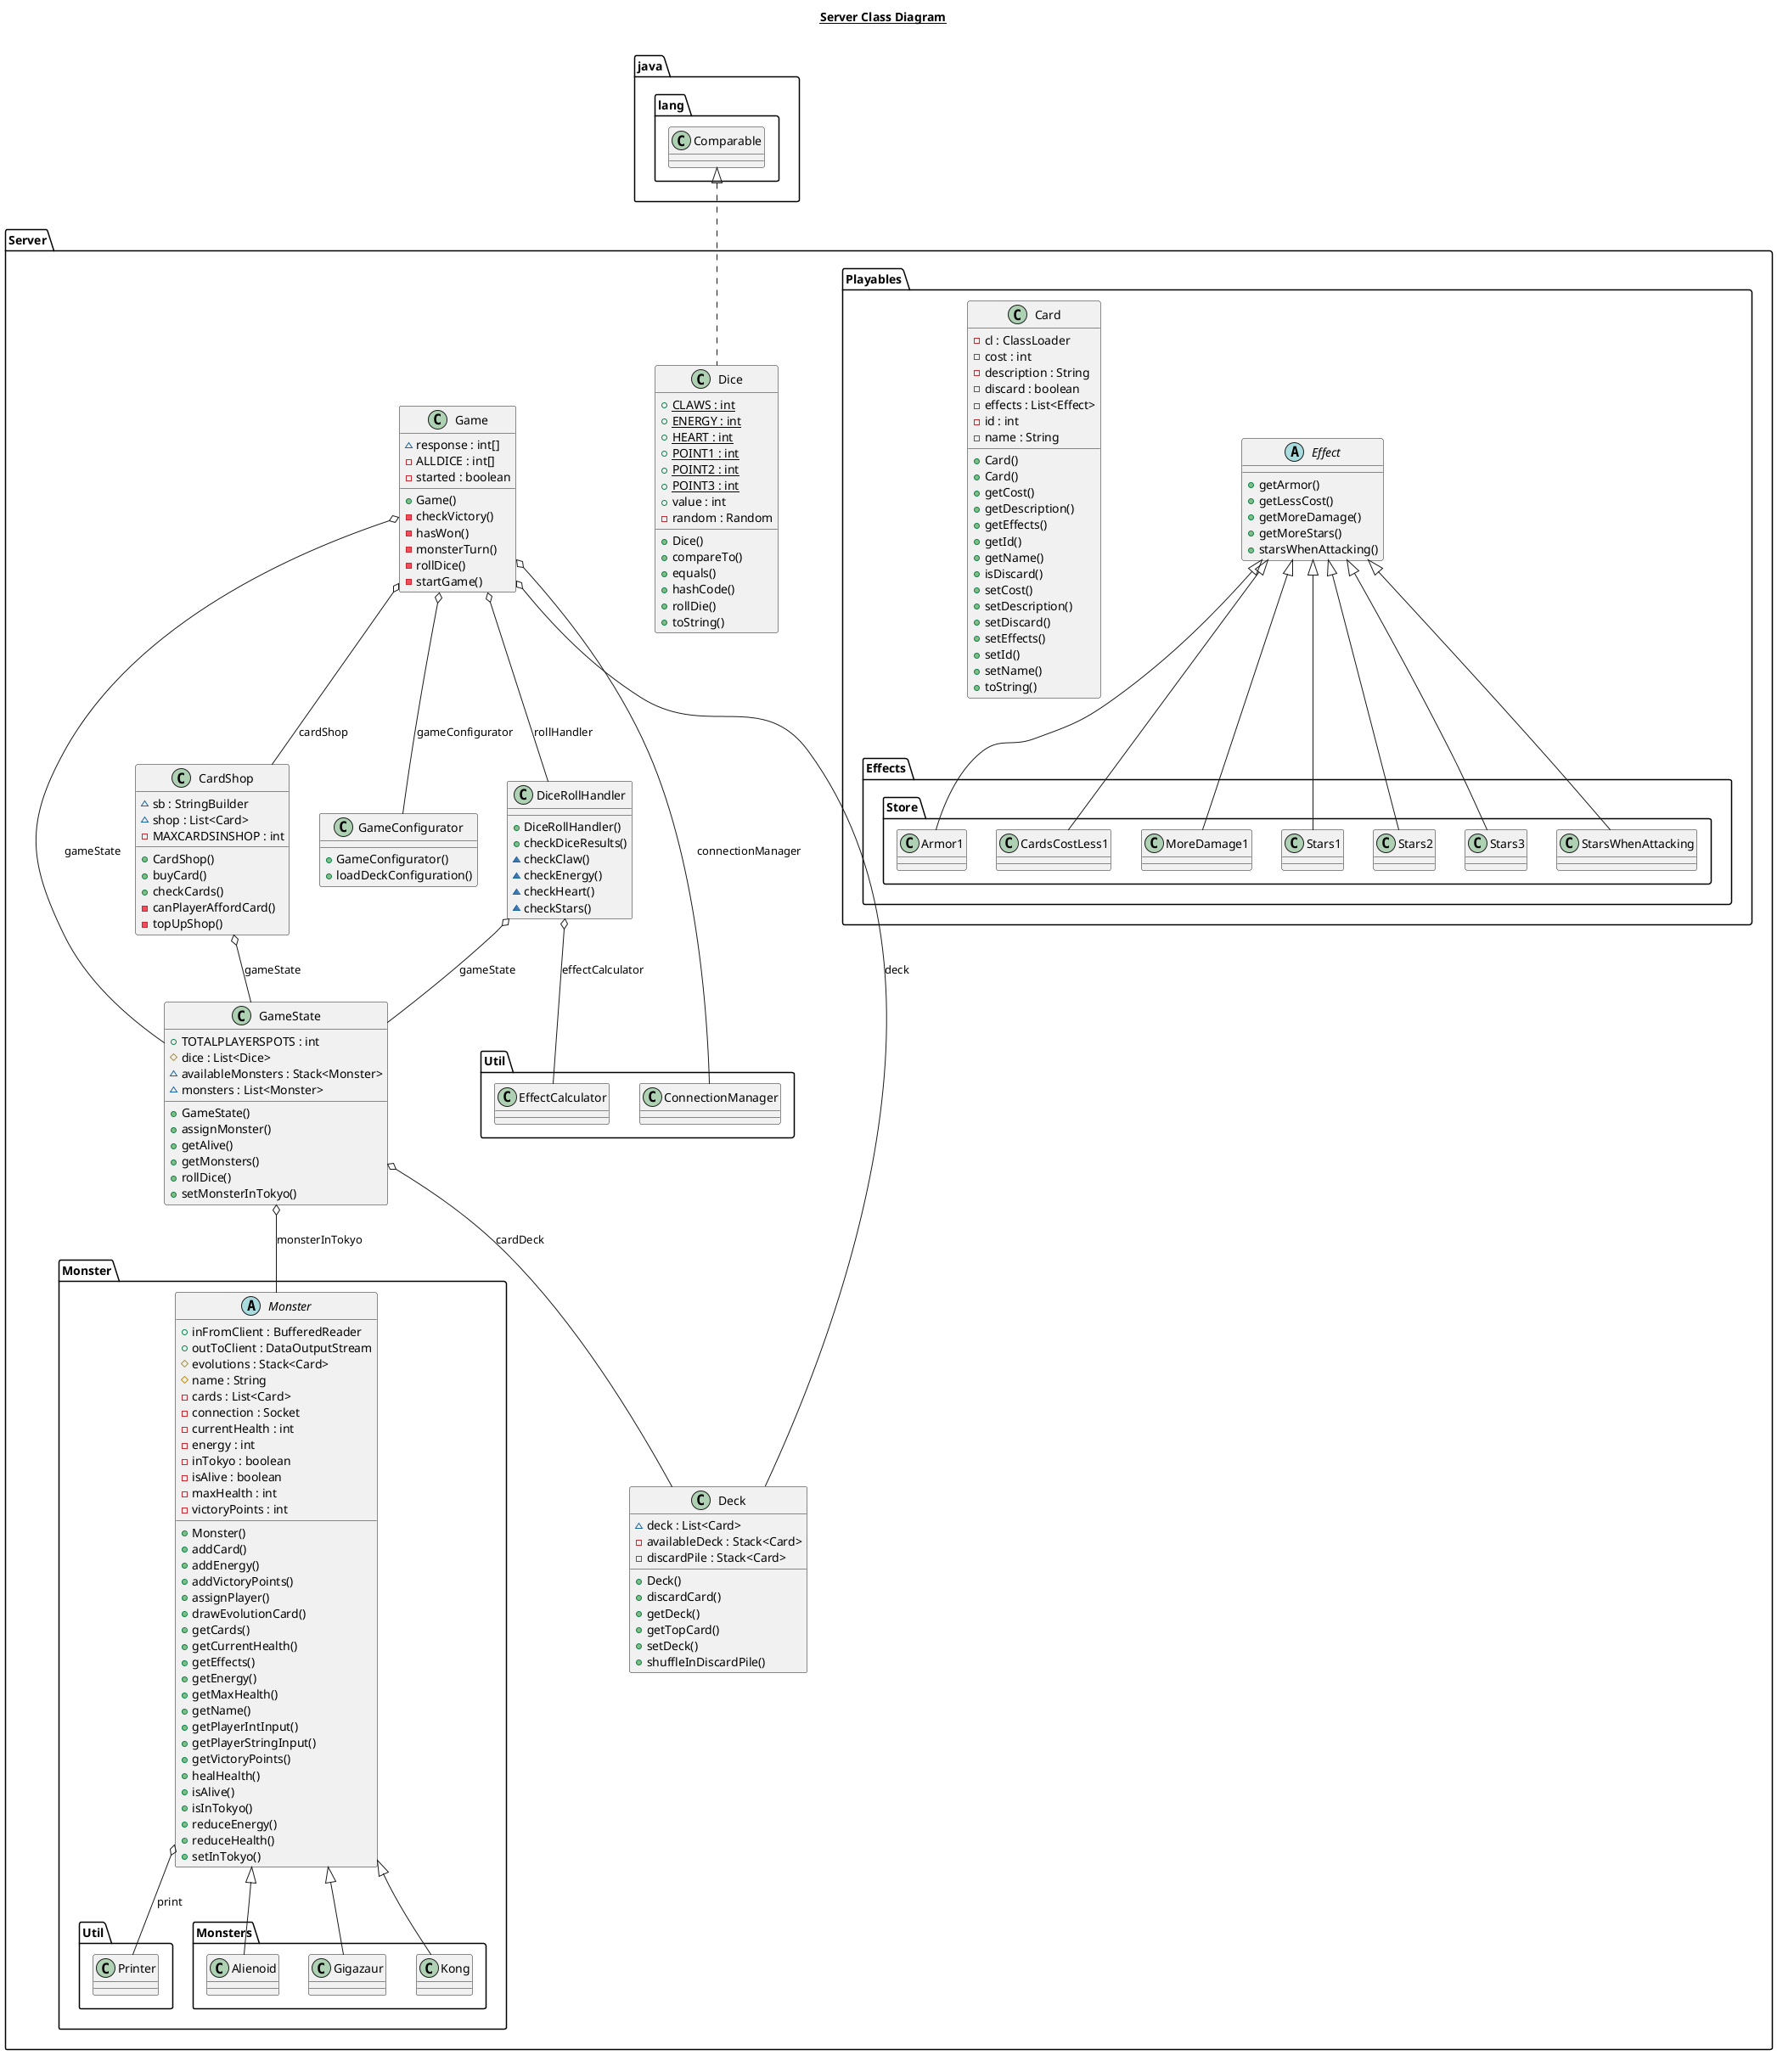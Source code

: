 @startuml

title __Server Class Diagram__\n

    namespace Server {
      class Server.CardShop {
          ~ sb : StringBuilder
          ~ shop : List<Card>
          - MAXCARDSINSHOP : int
          + CardShop()
          + buyCard()
          + checkCards()
          - canPlayerAffordCard()
          - topUpShop()
      }

      class Server.Deck {
          ~ deck : List<Card>
          - availableDeck : Stack<Card>
          - discardPile : Stack<Card>
          + Deck()
          + discardCard()
          + getDeck()
          + getTopCard()
          + setDeck()
          + shuffleInDiscardPile()
      }

      class Server.Dice {
          {static} + CLAWS : int
          {static} + ENERGY : int
          {static} + HEART : int
          {static} + POINT1 : int
          {static} + POINT2 : int
          {static} + POINT3 : int
          + value : int
          - random : Random
          + Dice()
          + compareTo()
          + equals()
          + hashCode()
          + rollDie()
          + toString()
      }

      class Server.DiceRollHandler {
          + DiceRollHandler()
          + checkDiceResults()
          ~ checkClaw()
          ~ checkEnergy()
          ~ checkHeart()
          ~ checkStars()
      }

      class Server.Game {
          ~ response : int[]
          - ALLDICE : int[]
          - started : boolean
          + Game()
          - checkVictory()
          - hasWon()
          - monsterTurn()
          - rollDice()
          - startGame()
      }

      class Server.GameConfigurator {
          + GameConfigurator()
          + loadDeckConfiguration()
      }

      class Server.GameState {
          + TOTALPLAYERSPOTS : int
          # dice : List<Dice>
          ~ availableMonsters : Stack<Monster>
          ~ monsters : List<Monster>
          + GameState()
          + assignMonster()
          + getAlive()
          + getMonsters()
          + rollDice()
          + setMonsterInTokyo()
      }

      abstract class Server.Monster.Monster {
                  + inFromClient : BufferedReader
                  + outToClient : DataOutputStream
                  # evolutions : Stack<Card>
                  # name : String
                  - cards : List<Card>
                  - connection : Socket
                  - currentHealth : int
                  - energy : int
                  - inTokyo : boolean
                  - isAlive : boolean
                  - maxHealth : int
                  - victoryPoints : int
                  + Monster()
                  + addCard()
                  + addEnergy()
                  + addVictoryPoints()
                  + assignPlayer()
                  + drawEvolutionCard()
                  + getCards()
                  + getCurrentHealth()
                  + getEffects()
                  + getEnergy()
                  + getMaxHealth()
                  + getName()
                  + getPlayerIntInput()
                  + getPlayerStringInput()
                  + getVictoryPoints()
                  + healHealth()
                  + isAlive()
                  + isInTokyo()
                  + reduceEnergy()
                  + reduceHealth()
                  + setInTokyo()
              }

              class Server.Playables.Card {
                          - cl : ClassLoader
                          - cost : int
                          - description : String
                          - discard : boolean
                          - effects : List<Effect>
                          - id : int
                          - name : String
                          + Card()
                          + Card()
                          + getCost()
                          + getDescription()
                          + getEffects()
                          + getId()
                          + getName()
                          + isDiscard()
                          + setCost()
                          + setDescription()
                          + setDiscard()
                          + setEffects()
                          + setId()
                          + setName()
                          + toString()
              }


              abstract class Server.Playables.Effect {
                          + getArmor()
                          + getLessCost()
                          + getMoreDamage()
                          + getMoreStars()
                          + starsWhenAttacking()
              }

    }

    Server.CardShop o-- Server.GameState : gameState
    Server.Dice .up.|> java.lang.Comparable
    Server.DiceRollHandler o-- Server.Util.EffectCalculator : effectCalculator
    Server.DiceRollHandler o-- Server.GameState : gameState
    Server.Game o-- Server.CardShop : cardShop
    Server.Game o-- Server.Util.ConnectionManager : connectionManager
    Server.Game o-- Server.Deck : deck
    Server.Game o-- Server.GameConfigurator : gameConfigurator
    Server.Game o-- Server.GameState : gameState
    Server.Game o-- Server.DiceRollHandler : rollHandler
    Server.GameState o-- Server.Deck : cardDeck
    Server.GameState o-- Server.Monster.Monster : monsterInTokyo
    Server.Monster.Monster o-- Server.Monster.Util.Printer : print
    Server.Monster.Monsters.Alienoid -up-|> Server.Monster.Monster
    Server.Monster.Monsters.Gigazaur -up-|> Server.Monster.Monster
    Server.Monster.Monsters.Kong -up-|> Server.Monster.Monster
    Server.Playables.Effects.Store.Armor1 -up-|> Server.Playables.Effect
    Server.Playables.Effects.Store.CardsCostLess1 -up-|> Server.Playables.Effect
    Server.Playables.Effects.Store.MoreDamage1 -up-|> Server.Playables.Effect
    Server.Playables.Effects.Store.Stars1 -up-|> Server.Playables.Effect
    Server.Playables.Effects.Store.Stars2 -up-|> Server.Playables.Effect
    Server.Playables.Effects.Store.Stars3 -up-|> Server.Playables.Effect
    Server.Playables.Effects.Store.StarsWhenAttacking -up-|> Server.Playables.Effect




right footer

endfooter

@enduml
